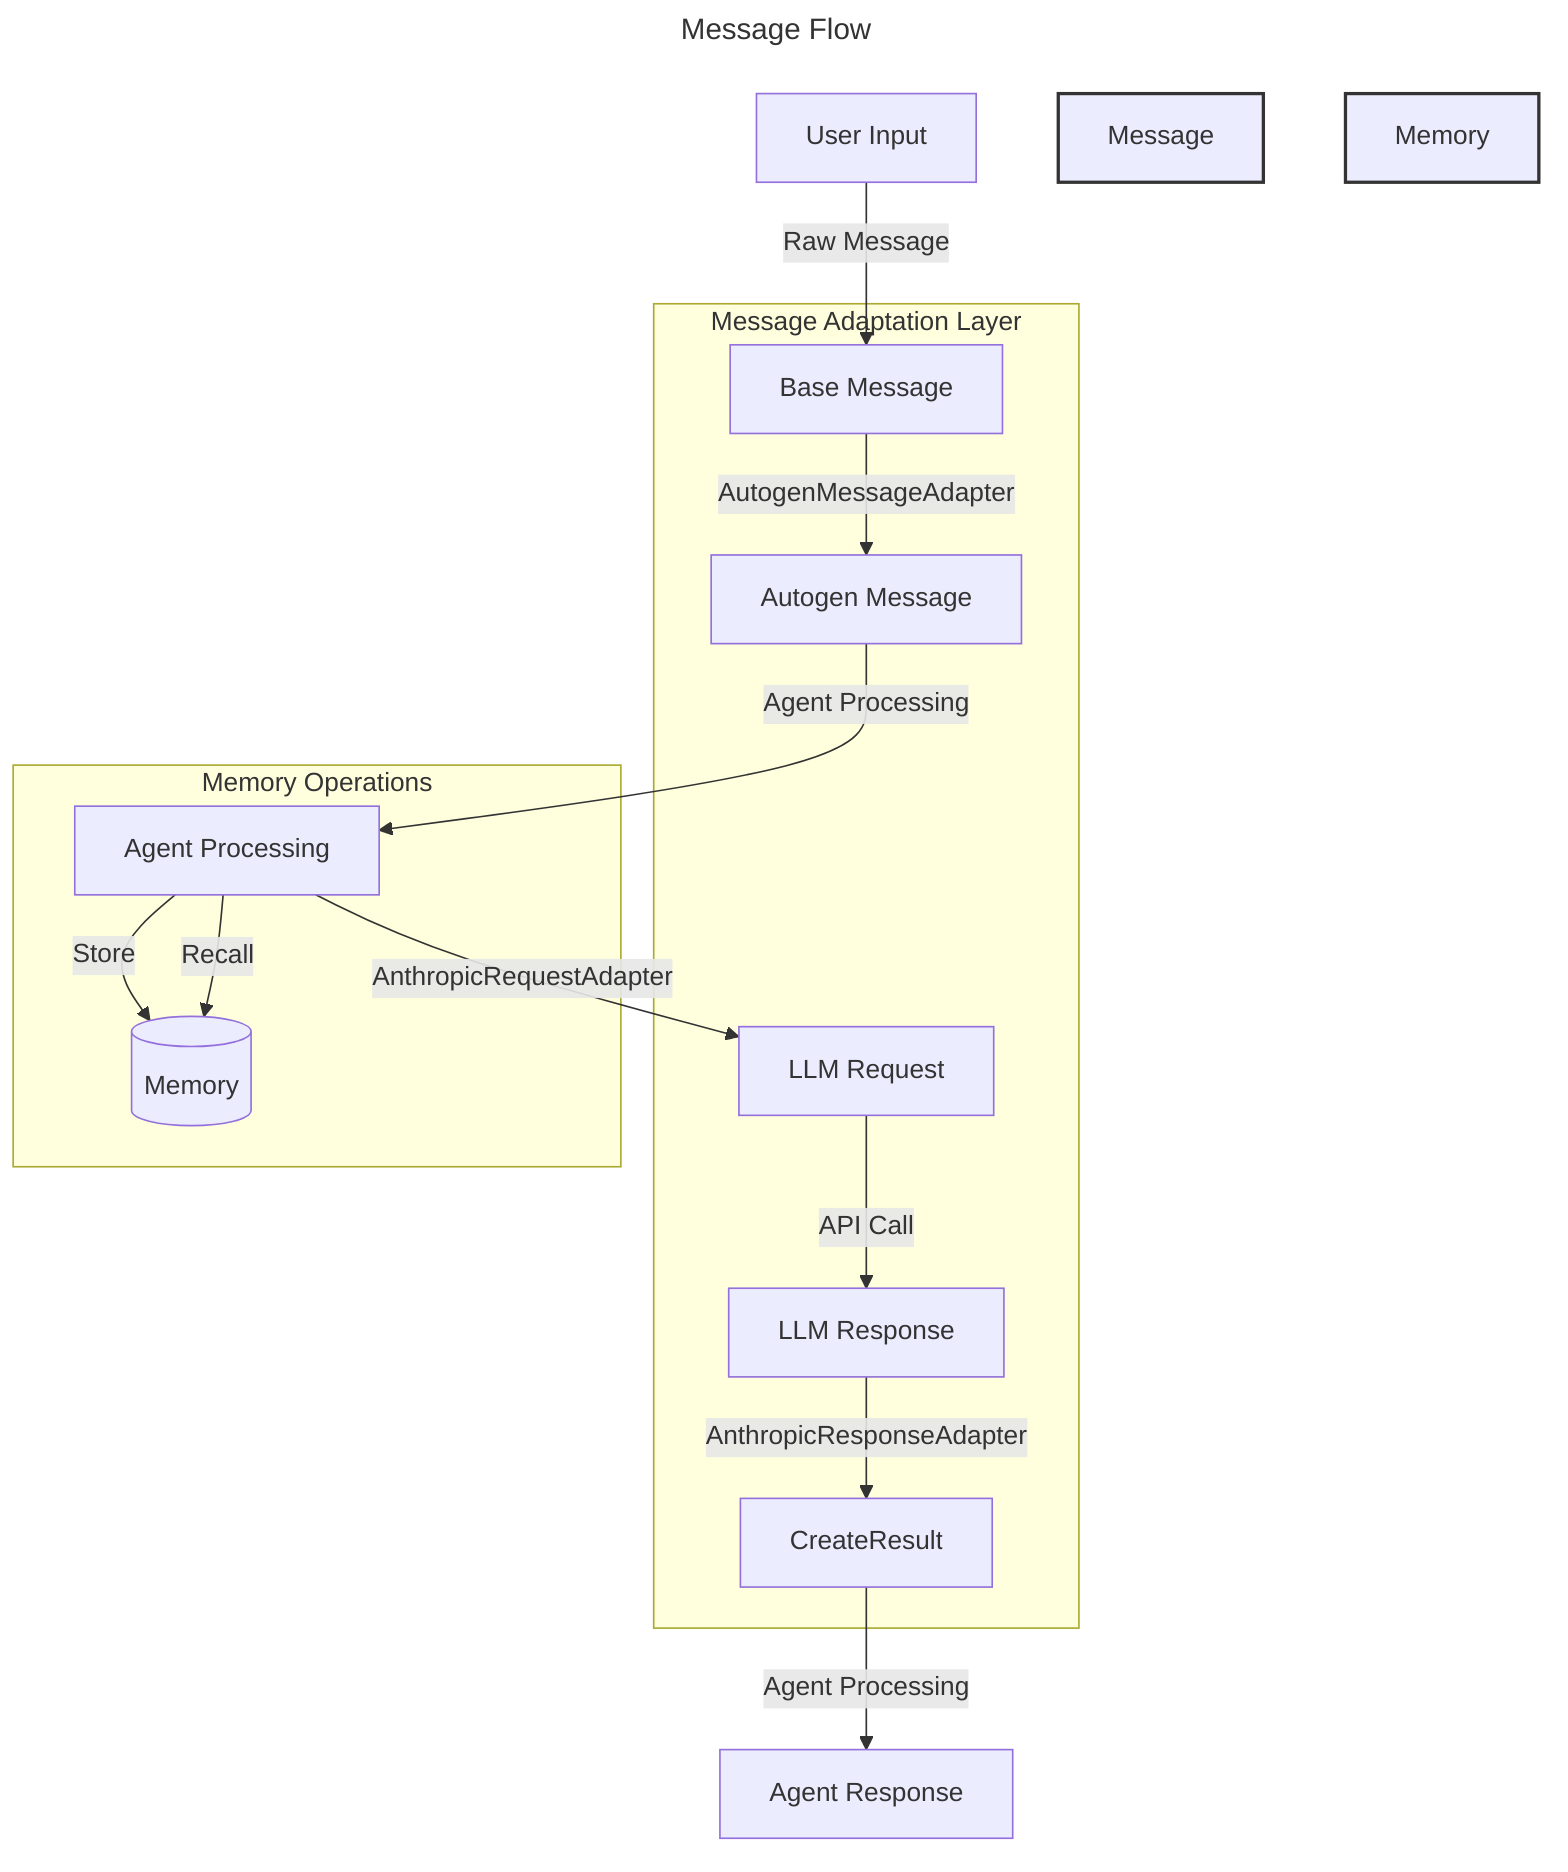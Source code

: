 ---
title: Message Flow
---
graph TD
    User[User Input] --> |Raw Message| BaseMsg[Base Message]
    BaseMsg --> |AutogenMessageAdapter| AutogenMsg[Autogen Message]
    AutogenMsg --> |Agent Processing| AgentProc[Agent Processing]
    AgentProc --> |AnthropicRequestAdapter| LLMReq[LLM Request]
    LLMReq --> |API Call| LLMResp[LLM Response]
    LLMResp --> |AnthropicResponseAdapter| CreateRes[CreateResult]
    CreateRes --> |Agent Processing| AgentResp[Agent Response]

    subgraph "Message Adaptation Layer"
        BaseMsg
        AutogenMsg
        LLMReq
        LLMResp
        CreateRes
    end

    subgraph "Memory Operations"
        AgentProc --> |Store| Mem[(Memory)]
        AgentProc --> |Recall| Mem
    end

    style Message Adaptation Layer fill:#f9f,stroke:#333,stroke-width:2px
    style Memory Operations fill:#bbf,stroke:#333,stroke-width:2px